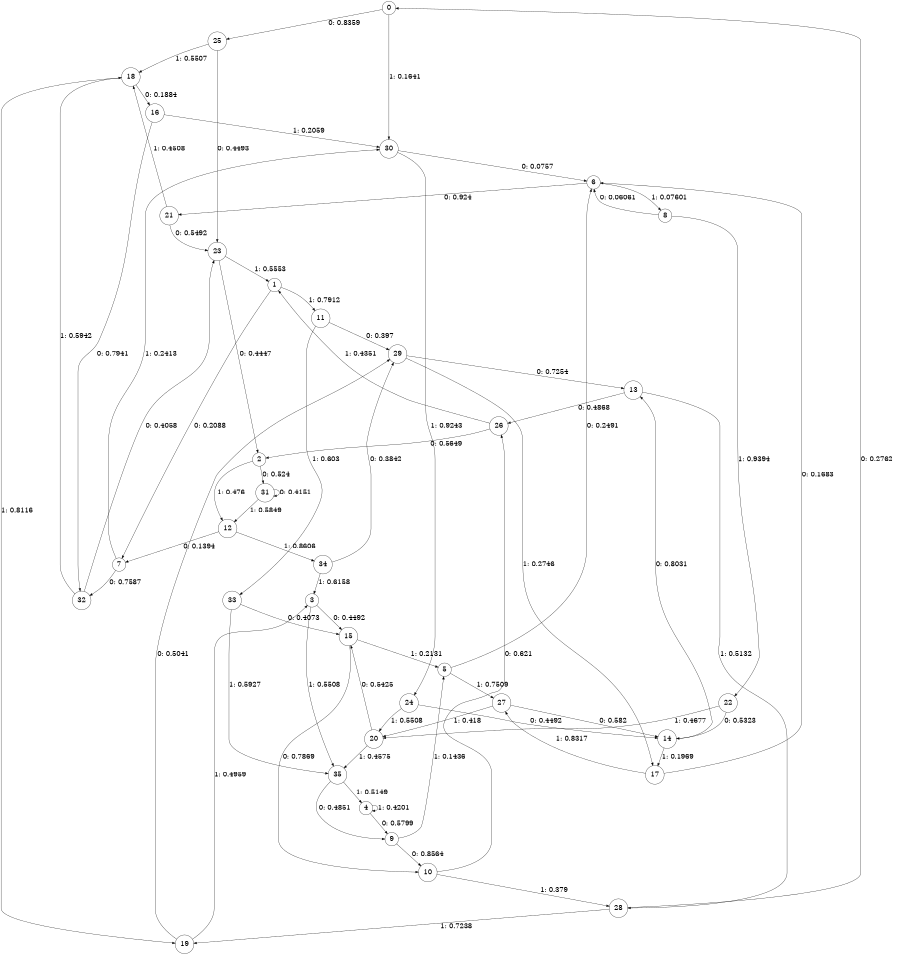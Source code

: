 digraph "ch24randomL7" {
size = "6,8.5";
ratio = "fill";
node [shape = circle];
node [fontsize = 24];
edge [fontsize = 24];
0 -> 25 [label = "0: 0.8359   "];
0 -> 30 [label = "1: 0.1641   "];
1 -> 7 [label = "0: 0.2088   "];
1 -> 11 [label = "1: 0.7912   "];
2 -> 31 [label = "0: 0.524    "];
2 -> 12 [label = "1: 0.476    "];
3 -> 15 [label = "0: 0.4492   "];
3 -> 35 [label = "1: 0.5508   "];
4 -> 9 [label = "0: 0.5799   "];
4 -> 4 [label = "1: 0.4201   "];
5 -> 6 [label = "0: 0.2491   "];
5 -> 27 [label = "1: 0.7509   "];
6 -> 21 [label = "0: 0.924    "];
6 -> 8 [label = "1: 0.07601  "];
7 -> 32 [label = "0: 0.7587   "];
7 -> 30 [label = "1: 0.2413   "];
8 -> 6 [label = "0: 0.06061  "];
8 -> 22 [label = "1: 0.9394   "];
9 -> 10 [label = "0: 0.8564   "];
9 -> 5 [label = "1: 0.1436   "];
10 -> 26 [label = "0: 0.621    "];
10 -> 28 [label = "1: 0.379    "];
11 -> 29 [label = "0: 0.397    "];
11 -> 33 [label = "1: 0.603    "];
12 -> 7 [label = "0: 0.1394   "];
12 -> 34 [label = "1: 0.8606   "];
13 -> 26 [label = "0: 0.4868   "];
13 -> 28 [label = "1: 0.5132   "];
14 -> 13 [label = "0: 0.8031   "];
14 -> 17 [label = "1: 0.1969   "];
15 -> 10 [label = "0: 0.7869   "];
15 -> 5 [label = "1: 0.2131   "];
16 -> 32 [label = "0: 0.7941   "];
16 -> 30 [label = "1: 0.2059   "];
17 -> 6 [label = "0: 0.1683   "];
17 -> 27 [label = "1: 0.8317   "];
18 -> 16 [label = "0: 0.1884   "];
18 -> 19 [label = "1: 0.8116   "];
19 -> 29 [label = "0: 0.5041   "];
19 -> 3 [label = "1: 0.4959   "];
20 -> 15 [label = "0: 0.5425   "];
20 -> 35 [label = "1: 0.4575   "];
21 -> 23 [label = "0: 0.5492   "];
21 -> 18 [label = "1: 0.4508   "];
22 -> 14 [label = "0: 0.5323   "];
22 -> 20 [label = "1: 0.4677   "];
23 -> 2 [label = "0: 0.4447   "];
23 -> 1 [label = "1: 0.5553   "];
24 -> 14 [label = "0: 0.4492   "];
24 -> 20 [label = "1: 0.5508   "];
25 -> 23 [label = "0: 0.4493   "];
25 -> 18 [label = "1: 0.5507   "];
26 -> 2 [label = "0: 0.5649   "];
26 -> 1 [label = "1: 0.4351   "];
27 -> 14 [label = "0: 0.582    "];
27 -> 20 [label = "1: 0.418    "];
28 -> 0 [label = "0: 0.2762   "];
28 -> 19 [label = "1: 0.7238   "];
29 -> 13 [label = "0: 0.7254   "];
29 -> 17 [label = "1: 0.2746   "];
30 -> 6 [label = "0: 0.0757   "];
30 -> 24 [label = "1: 0.9243   "];
31 -> 31 [label = "0: 0.4151   "];
31 -> 12 [label = "1: 0.5849   "];
32 -> 23 [label = "0: 0.4058   "];
32 -> 18 [label = "1: 0.5942   "];
33 -> 15 [label = "0: 0.4073   "];
33 -> 35 [label = "1: 0.5927   "];
34 -> 29 [label = "0: 0.3842   "];
34 -> 3 [label = "1: 0.6158   "];
35 -> 9 [label = "0: 0.4851   "];
35 -> 4 [label = "1: 0.5149   "];
}